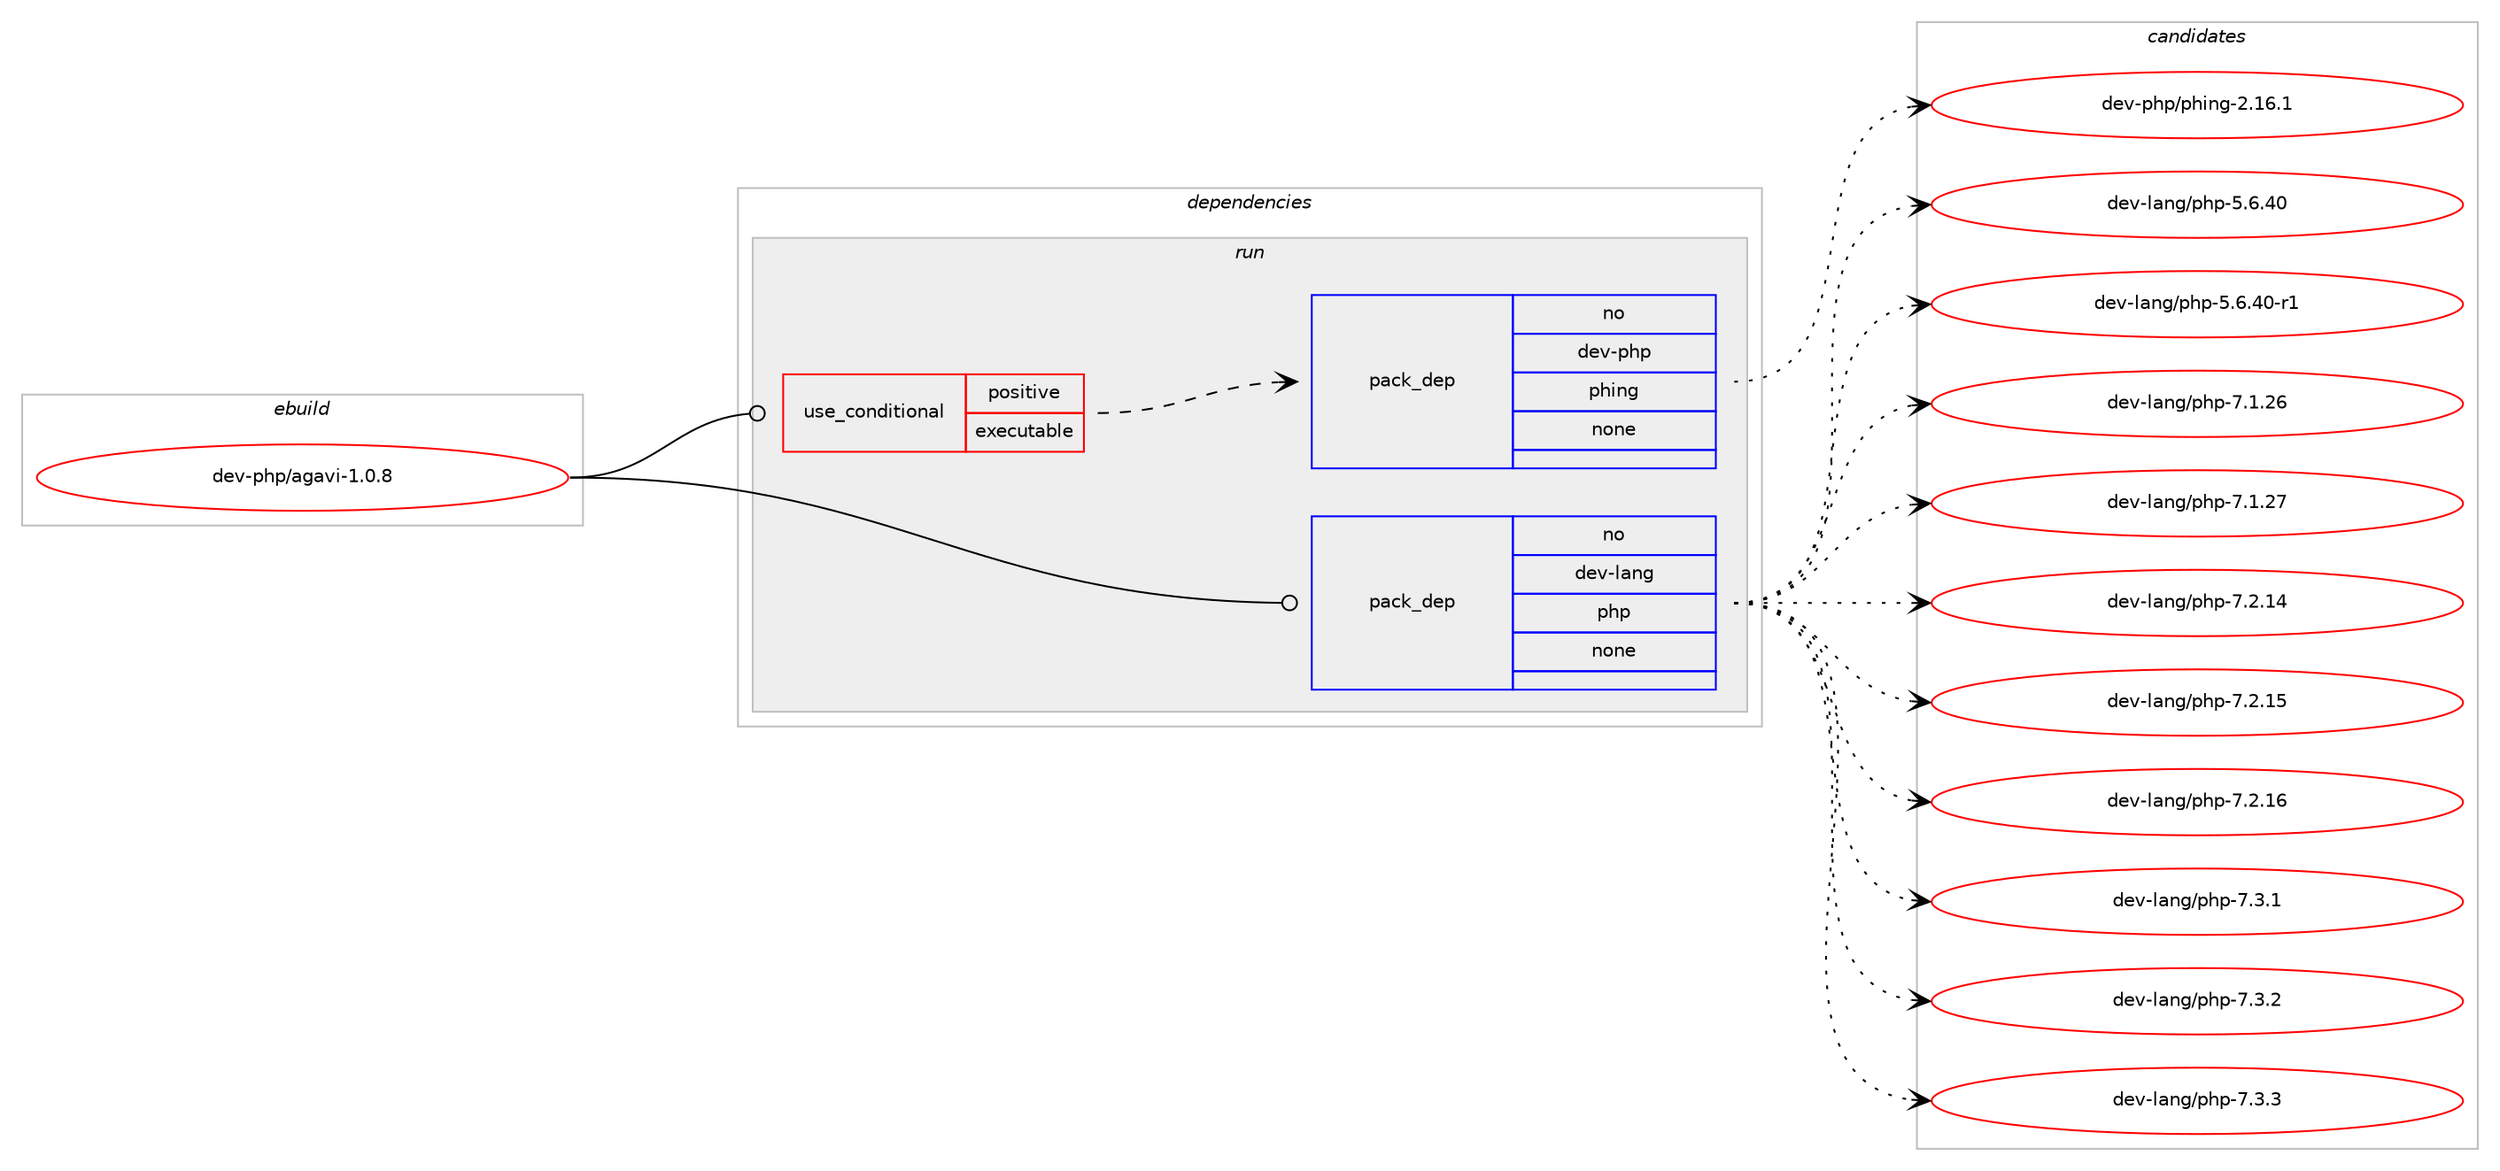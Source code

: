 digraph prolog {

# *************
# Graph options
# *************

newrank=true;
concentrate=true;
compound=true;
graph [rankdir=LR,fontname=Helvetica,fontsize=10,ranksep=1.5];#, ranksep=2.5, nodesep=0.2];
edge  [arrowhead=vee];
node  [fontname=Helvetica,fontsize=10];

# **********
# The ebuild
# **********

subgraph cluster_leftcol {
color=gray;
rank=same;
label=<<i>ebuild</i>>;
id [label="dev-php/agavi-1.0.8", color=red, width=4, href="../dev-php/agavi-1.0.8.svg"];
}

# ****************
# The dependencies
# ****************

subgraph cluster_midcol {
color=gray;
label=<<i>dependencies</i>>;
subgraph cluster_compile {
fillcolor="#eeeeee";
style=filled;
label=<<i>compile</i>>;
}
subgraph cluster_compileandrun {
fillcolor="#eeeeee";
style=filled;
label=<<i>compile and run</i>>;
}
subgraph cluster_run {
fillcolor="#eeeeee";
style=filled;
label=<<i>run</i>>;
subgraph cond369283 {
dependency1392725 [label=<<TABLE BORDER="0" CELLBORDER="1" CELLSPACING="0" CELLPADDING="4"><TR><TD ROWSPAN="3" CELLPADDING="10">use_conditional</TD></TR><TR><TD>positive</TD></TR><TR><TD>executable</TD></TR></TABLE>>, shape=none, color=red];
subgraph pack1000372 {
dependency1392726 [label=<<TABLE BORDER="0" CELLBORDER="1" CELLSPACING="0" CELLPADDING="4" WIDTH="220"><TR><TD ROWSPAN="6" CELLPADDING="30">pack_dep</TD></TR><TR><TD WIDTH="110">no</TD></TR><TR><TD>dev-php</TD></TR><TR><TD>phing</TD></TR><TR><TD>none</TD></TR><TR><TD></TD></TR></TABLE>>, shape=none, color=blue];
}
dependency1392725:e -> dependency1392726:w [weight=20,style="dashed",arrowhead="vee"];
}
id:e -> dependency1392725:w [weight=20,style="solid",arrowhead="odot"];
subgraph pack1000373 {
dependency1392727 [label=<<TABLE BORDER="0" CELLBORDER="1" CELLSPACING="0" CELLPADDING="4" WIDTH="220"><TR><TD ROWSPAN="6" CELLPADDING="30">pack_dep</TD></TR><TR><TD WIDTH="110">no</TD></TR><TR><TD>dev-lang</TD></TR><TR><TD>php</TD></TR><TR><TD>none</TD></TR><TR><TD></TD></TR></TABLE>>, shape=none, color=blue];
}
id:e -> dependency1392727:w [weight=20,style="solid",arrowhead="odot"];
}
}

# **************
# The candidates
# **************

subgraph cluster_choices {
rank=same;
color=gray;
label=<<i>candidates</i>>;

subgraph choice1000372 {
color=black;
nodesep=1;
choice100101118451121041124711210410511010345504649544649 [label="dev-php/phing-2.16.1", color=red, width=4,href="../dev-php/phing-2.16.1.svg"];
dependency1392726:e -> choice100101118451121041124711210410511010345504649544649:w [style=dotted,weight="100"];
}
subgraph choice1000373 {
color=black;
nodesep=1;
choice10010111845108971101034711210411245534654465248 [label="dev-lang/php-5.6.40", color=red, width=4,href="../dev-lang/php-5.6.40.svg"];
choice100101118451089711010347112104112455346544652484511449 [label="dev-lang/php-5.6.40-r1", color=red, width=4,href="../dev-lang/php-5.6.40-r1.svg"];
choice10010111845108971101034711210411245554649465054 [label="dev-lang/php-7.1.26", color=red, width=4,href="../dev-lang/php-7.1.26.svg"];
choice10010111845108971101034711210411245554649465055 [label="dev-lang/php-7.1.27", color=red, width=4,href="../dev-lang/php-7.1.27.svg"];
choice10010111845108971101034711210411245554650464952 [label="dev-lang/php-7.2.14", color=red, width=4,href="../dev-lang/php-7.2.14.svg"];
choice10010111845108971101034711210411245554650464953 [label="dev-lang/php-7.2.15", color=red, width=4,href="../dev-lang/php-7.2.15.svg"];
choice10010111845108971101034711210411245554650464954 [label="dev-lang/php-7.2.16", color=red, width=4,href="../dev-lang/php-7.2.16.svg"];
choice100101118451089711010347112104112455546514649 [label="dev-lang/php-7.3.1", color=red, width=4,href="../dev-lang/php-7.3.1.svg"];
choice100101118451089711010347112104112455546514650 [label="dev-lang/php-7.3.2", color=red, width=4,href="../dev-lang/php-7.3.2.svg"];
choice100101118451089711010347112104112455546514651 [label="dev-lang/php-7.3.3", color=red, width=4,href="../dev-lang/php-7.3.3.svg"];
dependency1392727:e -> choice10010111845108971101034711210411245534654465248:w [style=dotted,weight="100"];
dependency1392727:e -> choice100101118451089711010347112104112455346544652484511449:w [style=dotted,weight="100"];
dependency1392727:e -> choice10010111845108971101034711210411245554649465054:w [style=dotted,weight="100"];
dependency1392727:e -> choice10010111845108971101034711210411245554649465055:w [style=dotted,weight="100"];
dependency1392727:e -> choice10010111845108971101034711210411245554650464952:w [style=dotted,weight="100"];
dependency1392727:e -> choice10010111845108971101034711210411245554650464953:w [style=dotted,weight="100"];
dependency1392727:e -> choice10010111845108971101034711210411245554650464954:w [style=dotted,weight="100"];
dependency1392727:e -> choice100101118451089711010347112104112455546514649:w [style=dotted,weight="100"];
dependency1392727:e -> choice100101118451089711010347112104112455546514650:w [style=dotted,weight="100"];
dependency1392727:e -> choice100101118451089711010347112104112455546514651:w [style=dotted,weight="100"];
}
}

}
